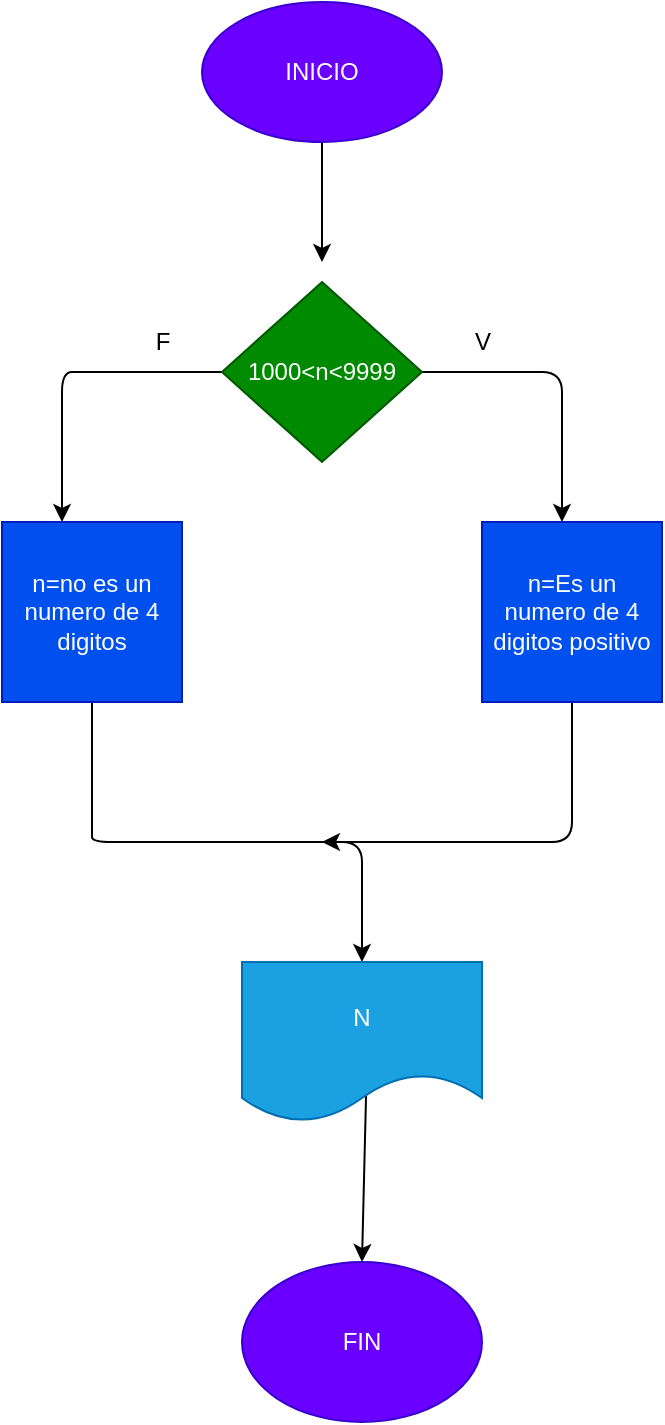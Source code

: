 <mxfile>
    <diagram id="5hTMiK6dD7BYhW-CPdU-" name="Página-1">
        <mxGraphModel dx="798" dy="354" grid="1" gridSize="10" guides="1" tooltips="1" connect="1" arrows="1" fold="1" page="1" pageScale="1" pageWidth="827" pageHeight="1169" math="0" shadow="0">
            <root>
                <mxCell id="0"/>
                <mxCell id="1" parent="0"/>
                <mxCell id="4" value="" style="edgeStyle=none;html=1;" parent="1" source="2" edge="1">
                    <mxGeometry relative="1" as="geometry">
                        <mxPoint x="420" y="150" as="targetPoint"/>
                    </mxGeometry>
                </mxCell>
                <mxCell id="2" value="INICIO" style="ellipse;whiteSpace=wrap;html=1;fillColor=#6a00ff;fontColor=#ffffff;strokeColor=#3700CC;" parent="1" vertex="1">
                    <mxGeometry x="360" y="20" width="120" height="70" as="geometry"/>
                </mxCell>
                <mxCell id="5" style="edgeStyle=none;html=1;" parent="1" source="3" edge="1">
                    <mxGeometry relative="1" as="geometry">
                        <mxPoint x="540" y="280" as="targetPoint"/>
                        <Array as="points">
                            <mxPoint x="540" y="205"/>
                        </Array>
                    </mxGeometry>
                </mxCell>
                <mxCell id="7" style="edgeStyle=none;html=1;" parent="1" source="3" edge="1">
                    <mxGeometry relative="1" as="geometry">
                        <mxPoint x="290" y="280" as="targetPoint"/>
                        <Array as="points">
                            <mxPoint x="310" y="205"/>
                            <mxPoint x="290" y="205"/>
                        </Array>
                    </mxGeometry>
                </mxCell>
                <mxCell id="3" value="1000&amp;lt;n&amp;lt;9999" style="rhombus;whiteSpace=wrap;html=1;fillColor=#008a00;fontColor=#ffffff;strokeColor=#005700;" parent="1" vertex="1">
                    <mxGeometry x="370" y="160" width="100" height="90" as="geometry"/>
                </mxCell>
                <mxCell id="10" style="edgeStyle=none;html=1;" parent="1" source="6" edge="1">
                    <mxGeometry relative="1" as="geometry">
                        <mxPoint x="420" y="440" as="targetPoint"/>
                        <Array as="points">
                            <mxPoint x="545" y="440"/>
                        </Array>
                    </mxGeometry>
                </mxCell>
                <mxCell id="6" value="n=Es un numero de 4 digitos positivo" style="whiteSpace=wrap;html=1;aspect=fixed;fillColor=#0050ef;fontColor=#ffffff;strokeColor=#001DBC;" parent="1" vertex="1">
                    <mxGeometry x="500" y="280" width="90" height="90" as="geometry"/>
                </mxCell>
                <mxCell id="9" style="edgeStyle=none;html=1;exitX=0.5;exitY=1;exitDx=0;exitDy=0;" parent="1" source="8" edge="1">
                    <mxGeometry relative="1" as="geometry">
                        <mxPoint x="440" y="500" as="targetPoint"/>
                        <Array as="points">
                            <mxPoint x="305" y="430"/>
                            <mxPoint x="305" y="440"/>
                            <mxPoint x="440" y="440"/>
                        </Array>
                    </mxGeometry>
                </mxCell>
                <mxCell id="8" value="n=no es un numero de 4 digitos" style="whiteSpace=wrap;html=1;aspect=fixed;fillColor=#0050ef;fontColor=#ffffff;strokeColor=#001DBC;" parent="1" vertex="1">
                    <mxGeometry x="260" y="280" width="90" height="90" as="geometry"/>
                </mxCell>
                <mxCell id="12" style="edgeStyle=none;html=1;exitX=0.517;exitY=0.825;exitDx=0;exitDy=0;exitPerimeter=0;" parent="1" source="11" edge="1">
                    <mxGeometry relative="1" as="geometry">
                        <mxPoint x="440" y="650" as="targetPoint"/>
                    </mxGeometry>
                </mxCell>
                <mxCell id="11" value="N" style="shape=document;whiteSpace=wrap;html=1;boundedLbl=1;fillColor=#1ba1e2;fontColor=#ffffff;strokeColor=#006EAF;" parent="1" vertex="1">
                    <mxGeometry x="380" y="500" width="120" height="80" as="geometry"/>
                </mxCell>
                <mxCell id="13" value="FIN" style="ellipse;whiteSpace=wrap;html=1;fillColor=#6a00ff;fontColor=#ffffff;strokeColor=#3700CC;" parent="1" vertex="1">
                    <mxGeometry x="380" y="650" width="120" height="80" as="geometry"/>
                </mxCell>
                <mxCell id="14" value="V" style="text;html=1;align=center;verticalAlign=middle;resizable=0;points=[];autosize=1;strokeColor=none;fillColor=none;" vertex="1" parent="1">
                    <mxGeometry x="490" y="180" width="20" height="20" as="geometry"/>
                </mxCell>
                <mxCell id="15" value="F" style="text;html=1;align=center;verticalAlign=middle;resizable=0;points=[];autosize=1;strokeColor=none;fillColor=none;" vertex="1" parent="1">
                    <mxGeometry x="330" y="180" width="20" height="20" as="geometry"/>
                </mxCell>
            </root>
        </mxGraphModel>
    </diagram>
</mxfile>